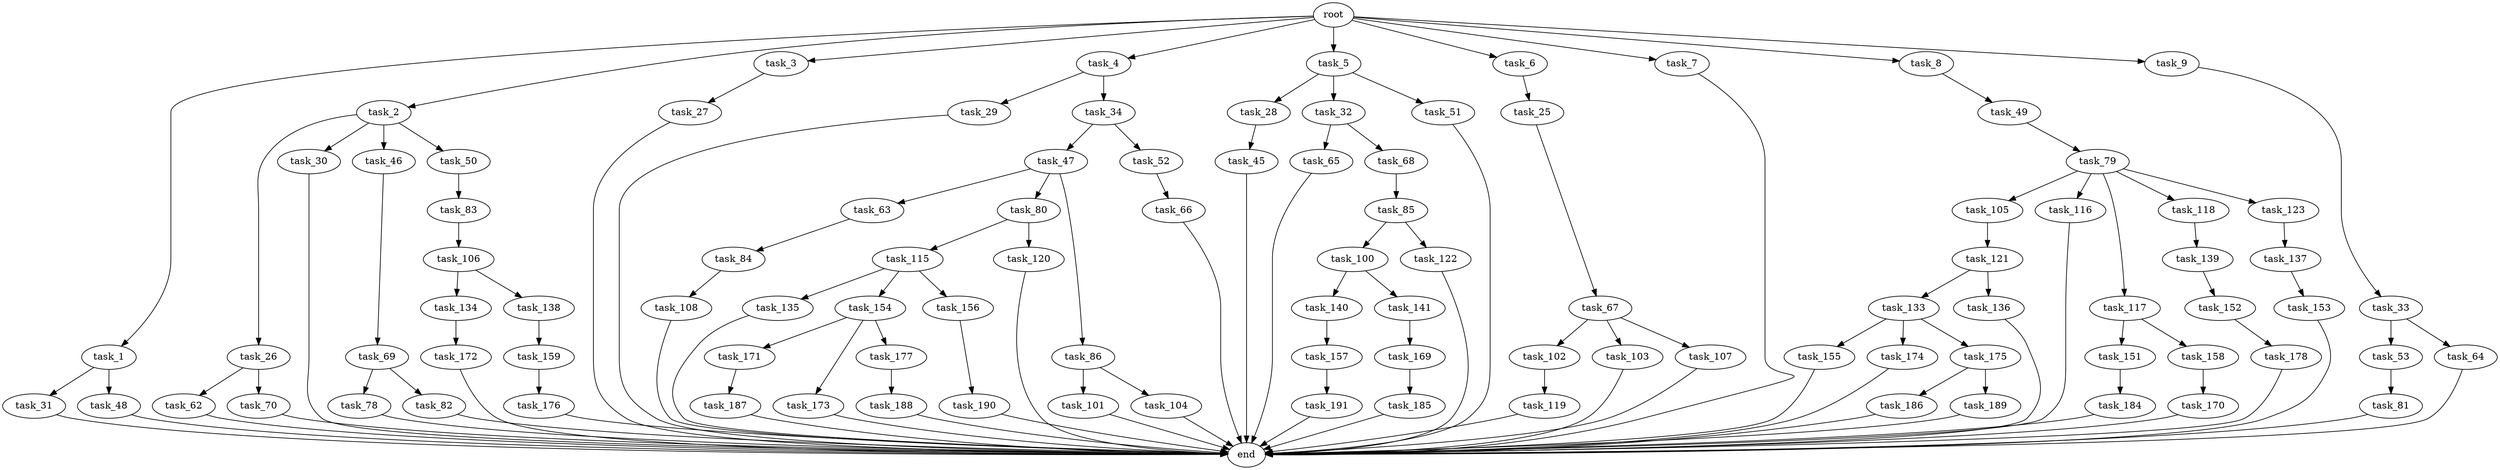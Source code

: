 digraph G {
  root [size="0.000000"];
  task_1 [size="10.240000"];
  task_2 [size="10.240000"];
  task_3 [size="10.240000"];
  task_4 [size="10.240000"];
  task_5 [size="10.240000"];
  task_6 [size="10.240000"];
  task_7 [size="10.240000"];
  task_8 [size="10.240000"];
  task_9 [size="10.240000"];
  task_25 [size="4209067950.080000"];
  task_26 [size="8589934592.000000"];
  task_27 [size="6957847019.520000"];
  task_28 [size="343597383.680000"];
  task_29 [size="773094113.280000"];
  task_30 [size="8589934592.000000"];
  task_31 [size="773094113.280000"];
  task_32 [size="343597383.680000"];
  task_33 [size="6957847019.520000"];
  task_34 [size="773094113.280000"];
  task_45 [size="6957847019.520000"];
  task_46 [size="8589934592.000000"];
  task_47 [size="773094113.280000"];
  task_48 [size="773094113.280000"];
  task_49 [size="8589934592.000000"];
  task_50 [size="8589934592.000000"];
  task_51 [size="343597383.680000"];
  task_52 [size="773094113.280000"];
  task_53 [size="2147483648.000000"];
  task_62 [size="2147483648.000000"];
  task_63 [size="773094113.280000"];
  task_64 [size="2147483648.000000"];
  task_65 [size="8589934592.000000"];
  task_66 [size="6957847019.520000"];
  task_67 [size="3092376453.120000"];
  task_68 [size="8589934592.000000"];
  task_69 [size="4209067950.080000"];
  task_70 [size="2147483648.000000"];
  task_78 [size="2147483648.000000"];
  task_79 [size="8589934592.000000"];
  task_80 [size="773094113.280000"];
  task_81 [size="2147483648.000000"];
  task_82 [size="2147483648.000000"];
  task_83 [size="8589934592.000000"];
  task_84 [size="3092376453.120000"];
  task_85 [size="773094113.280000"];
  task_86 [size="773094113.280000"];
  task_100 [size="3092376453.120000"];
  task_101 [size="6957847019.520000"];
  task_102 [size="343597383.680000"];
  task_103 [size="343597383.680000"];
  task_104 [size="6957847019.520000"];
  task_105 [size="773094113.280000"];
  task_106 [size="343597383.680000"];
  task_107 [size="343597383.680000"];
  task_108 [size="4209067950.080000"];
  task_115 [size="5497558138.880000"];
  task_116 [size="773094113.280000"];
  task_117 [size="773094113.280000"];
  task_118 [size="773094113.280000"];
  task_119 [size="343597383.680000"];
  task_120 [size="5497558138.880000"];
  task_121 [size="4209067950.080000"];
  task_122 [size="3092376453.120000"];
  task_123 [size="773094113.280000"];
  task_133 [size="6957847019.520000"];
  task_134 [size="343597383.680000"];
  task_135 [size="1374389534.720000"];
  task_136 [size="6957847019.520000"];
  task_137 [size="4209067950.080000"];
  task_138 [size="343597383.680000"];
  task_139 [size="3092376453.120000"];
  task_140 [size="2147483648.000000"];
  task_141 [size="2147483648.000000"];
  task_151 [size="343597383.680000"];
  task_152 [size="1374389534.720000"];
  task_153 [size="773094113.280000"];
  task_154 [size="1374389534.720000"];
  task_155 [size="4209067950.080000"];
  task_156 [size="1374389534.720000"];
  task_157 [size="4209067950.080000"];
  task_158 [size="343597383.680000"];
  task_159 [size="2147483648.000000"];
  task_169 [size="773094113.280000"];
  task_170 [size="1374389534.720000"];
  task_171 [size="4209067950.080000"];
  task_172 [size="4209067950.080000"];
  task_173 [size="4209067950.080000"];
  task_174 [size="4209067950.080000"];
  task_175 [size="4209067950.080000"];
  task_176 [size="1374389534.720000"];
  task_177 [size="4209067950.080000"];
  task_178 [size="773094113.280000"];
  task_184 [size="1374389534.720000"];
  task_185 [size="343597383.680000"];
  task_186 [size="1374389534.720000"];
  task_187 [size="5497558138.880000"];
  task_188 [size="343597383.680000"];
  task_189 [size="1374389534.720000"];
  task_190 [size="4209067950.080000"];
  task_191 [size="6957847019.520000"];
  end [size="0.000000"];

  root -> task_1 [size="1.000000"];
  root -> task_2 [size="1.000000"];
  root -> task_3 [size="1.000000"];
  root -> task_4 [size="1.000000"];
  root -> task_5 [size="1.000000"];
  root -> task_6 [size="1.000000"];
  root -> task_7 [size="1.000000"];
  root -> task_8 [size="1.000000"];
  root -> task_9 [size="1.000000"];
  task_1 -> task_31 [size="75497472.000000"];
  task_1 -> task_48 [size="75497472.000000"];
  task_2 -> task_26 [size="838860800.000000"];
  task_2 -> task_30 [size="838860800.000000"];
  task_2 -> task_46 [size="838860800.000000"];
  task_2 -> task_50 [size="838860800.000000"];
  task_3 -> task_27 [size="679477248.000000"];
  task_4 -> task_29 [size="75497472.000000"];
  task_4 -> task_34 [size="75497472.000000"];
  task_5 -> task_28 [size="33554432.000000"];
  task_5 -> task_32 [size="33554432.000000"];
  task_5 -> task_51 [size="33554432.000000"];
  task_6 -> task_25 [size="411041792.000000"];
  task_7 -> end [size="1.000000"];
  task_8 -> task_49 [size="838860800.000000"];
  task_9 -> task_33 [size="679477248.000000"];
  task_25 -> task_67 [size="301989888.000000"];
  task_26 -> task_62 [size="209715200.000000"];
  task_26 -> task_70 [size="209715200.000000"];
  task_27 -> end [size="1.000000"];
  task_28 -> task_45 [size="679477248.000000"];
  task_29 -> end [size="1.000000"];
  task_30 -> end [size="1.000000"];
  task_31 -> end [size="1.000000"];
  task_32 -> task_65 [size="838860800.000000"];
  task_32 -> task_68 [size="838860800.000000"];
  task_33 -> task_53 [size="209715200.000000"];
  task_33 -> task_64 [size="209715200.000000"];
  task_34 -> task_47 [size="75497472.000000"];
  task_34 -> task_52 [size="75497472.000000"];
  task_45 -> end [size="1.000000"];
  task_46 -> task_69 [size="411041792.000000"];
  task_47 -> task_63 [size="75497472.000000"];
  task_47 -> task_80 [size="75497472.000000"];
  task_47 -> task_86 [size="75497472.000000"];
  task_48 -> end [size="1.000000"];
  task_49 -> task_79 [size="838860800.000000"];
  task_50 -> task_83 [size="838860800.000000"];
  task_51 -> end [size="1.000000"];
  task_52 -> task_66 [size="679477248.000000"];
  task_53 -> task_81 [size="209715200.000000"];
  task_62 -> end [size="1.000000"];
  task_63 -> task_84 [size="301989888.000000"];
  task_64 -> end [size="1.000000"];
  task_65 -> end [size="1.000000"];
  task_66 -> end [size="1.000000"];
  task_67 -> task_102 [size="33554432.000000"];
  task_67 -> task_103 [size="33554432.000000"];
  task_67 -> task_107 [size="33554432.000000"];
  task_68 -> task_85 [size="75497472.000000"];
  task_69 -> task_78 [size="209715200.000000"];
  task_69 -> task_82 [size="209715200.000000"];
  task_70 -> end [size="1.000000"];
  task_78 -> end [size="1.000000"];
  task_79 -> task_105 [size="75497472.000000"];
  task_79 -> task_116 [size="75497472.000000"];
  task_79 -> task_117 [size="75497472.000000"];
  task_79 -> task_118 [size="75497472.000000"];
  task_79 -> task_123 [size="75497472.000000"];
  task_80 -> task_115 [size="536870912.000000"];
  task_80 -> task_120 [size="536870912.000000"];
  task_81 -> end [size="1.000000"];
  task_82 -> end [size="1.000000"];
  task_83 -> task_106 [size="33554432.000000"];
  task_84 -> task_108 [size="411041792.000000"];
  task_85 -> task_100 [size="301989888.000000"];
  task_85 -> task_122 [size="301989888.000000"];
  task_86 -> task_101 [size="679477248.000000"];
  task_86 -> task_104 [size="679477248.000000"];
  task_100 -> task_140 [size="209715200.000000"];
  task_100 -> task_141 [size="209715200.000000"];
  task_101 -> end [size="1.000000"];
  task_102 -> task_119 [size="33554432.000000"];
  task_103 -> end [size="1.000000"];
  task_104 -> end [size="1.000000"];
  task_105 -> task_121 [size="411041792.000000"];
  task_106 -> task_134 [size="33554432.000000"];
  task_106 -> task_138 [size="33554432.000000"];
  task_107 -> end [size="1.000000"];
  task_108 -> end [size="1.000000"];
  task_115 -> task_135 [size="134217728.000000"];
  task_115 -> task_154 [size="134217728.000000"];
  task_115 -> task_156 [size="134217728.000000"];
  task_116 -> end [size="1.000000"];
  task_117 -> task_151 [size="33554432.000000"];
  task_117 -> task_158 [size="33554432.000000"];
  task_118 -> task_139 [size="301989888.000000"];
  task_119 -> end [size="1.000000"];
  task_120 -> end [size="1.000000"];
  task_121 -> task_133 [size="679477248.000000"];
  task_121 -> task_136 [size="679477248.000000"];
  task_122 -> end [size="1.000000"];
  task_123 -> task_137 [size="411041792.000000"];
  task_133 -> task_155 [size="411041792.000000"];
  task_133 -> task_174 [size="411041792.000000"];
  task_133 -> task_175 [size="411041792.000000"];
  task_134 -> task_172 [size="411041792.000000"];
  task_135 -> end [size="1.000000"];
  task_136 -> end [size="1.000000"];
  task_137 -> task_153 [size="75497472.000000"];
  task_138 -> task_159 [size="209715200.000000"];
  task_139 -> task_152 [size="134217728.000000"];
  task_140 -> task_157 [size="411041792.000000"];
  task_141 -> task_169 [size="75497472.000000"];
  task_151 -> task_184 [size="134217728.000000"];
  task_152 -> task_178 [size="75497472.000000"];
  task_153 -> end [size="1.000000"];
  task_154 -> task_171 [size="411041792.000000"];
  task_154 -> task_173 [size="411041792.000000"];
  task_154 -> task_177 [size="411041792.000000"];
  task_155 -> end [size="1.000000"];
  task_156 -> task_190 [size="411041792.000000"];
  task_157 -> task_191 [size="679477248.000000"];
  task_158 -> task_170 [size="134217728.000000"];
  task_159 -> task_176 [size="134217728.000000"];
  task_169 -> task_185 [size="33554432.000000"];
  task_170 -> end [size="1.000000"];
  task_171 -> task_187 [size="536870912.000000"];
  task_172 -> end [size="1.000000"];
  task_173 -> end [size="1.000000"];
  task_174 -> end [size="1.000000"];
  task_175 -> task_186 [size="134217728.000000"];
  task_175 -> task_189 [size="134217728.000000"];
  task_176 -> end [size="1.000000"];
  task_177 -> task_188 [size="33554432.000000"];
  task_178 -> end [size="1.000000"];
  task_184 -> end [size="1.000000"];
  task_185 -> end [size="1.000000"];
  task_186 -> end [size="1.000000"];
  task_187 -> end [size="1.000000"];
  task_188 -> end [size="1.000000"];
  task_189 -> end [size="1.000000"];
  task_190 -> end [size="1.000000"];
  task_191 -> end [size="1.000000"];
}
